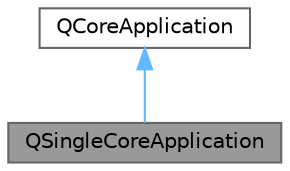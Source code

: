 digraph "QSingleCoreApplication"
{
 // LATEX_PDF_SIZE
  bgcolor="transparent";
  edge [fontname=Helvetica,fontsize=10,labelfontname=Helvetica,labelfontsize=10];
  node [fontname=Helvetica,fontsize=10,shape=box,height=0.2,width=0.4];
  Node1 [id="Node000001",label="QSingleCoreApplication",height=0.2,width=0.4,color="gray40", fillcolor="grey60", style="filled", fontcolor="black",tooltip="单实例核心应用程序类，继承自 QCoreApplication"];
  Node2 -> Node1 [id="edge1_Node000001_Node000002",dir="back",color="steelblue1",style="solid",tooltip=" "];
  Node2 [id="Node000002",label="QCoreApplication",height=0.2,width=0.4,color="gray40", fillcolor="white", style="filled",tooltip=" "];
}
